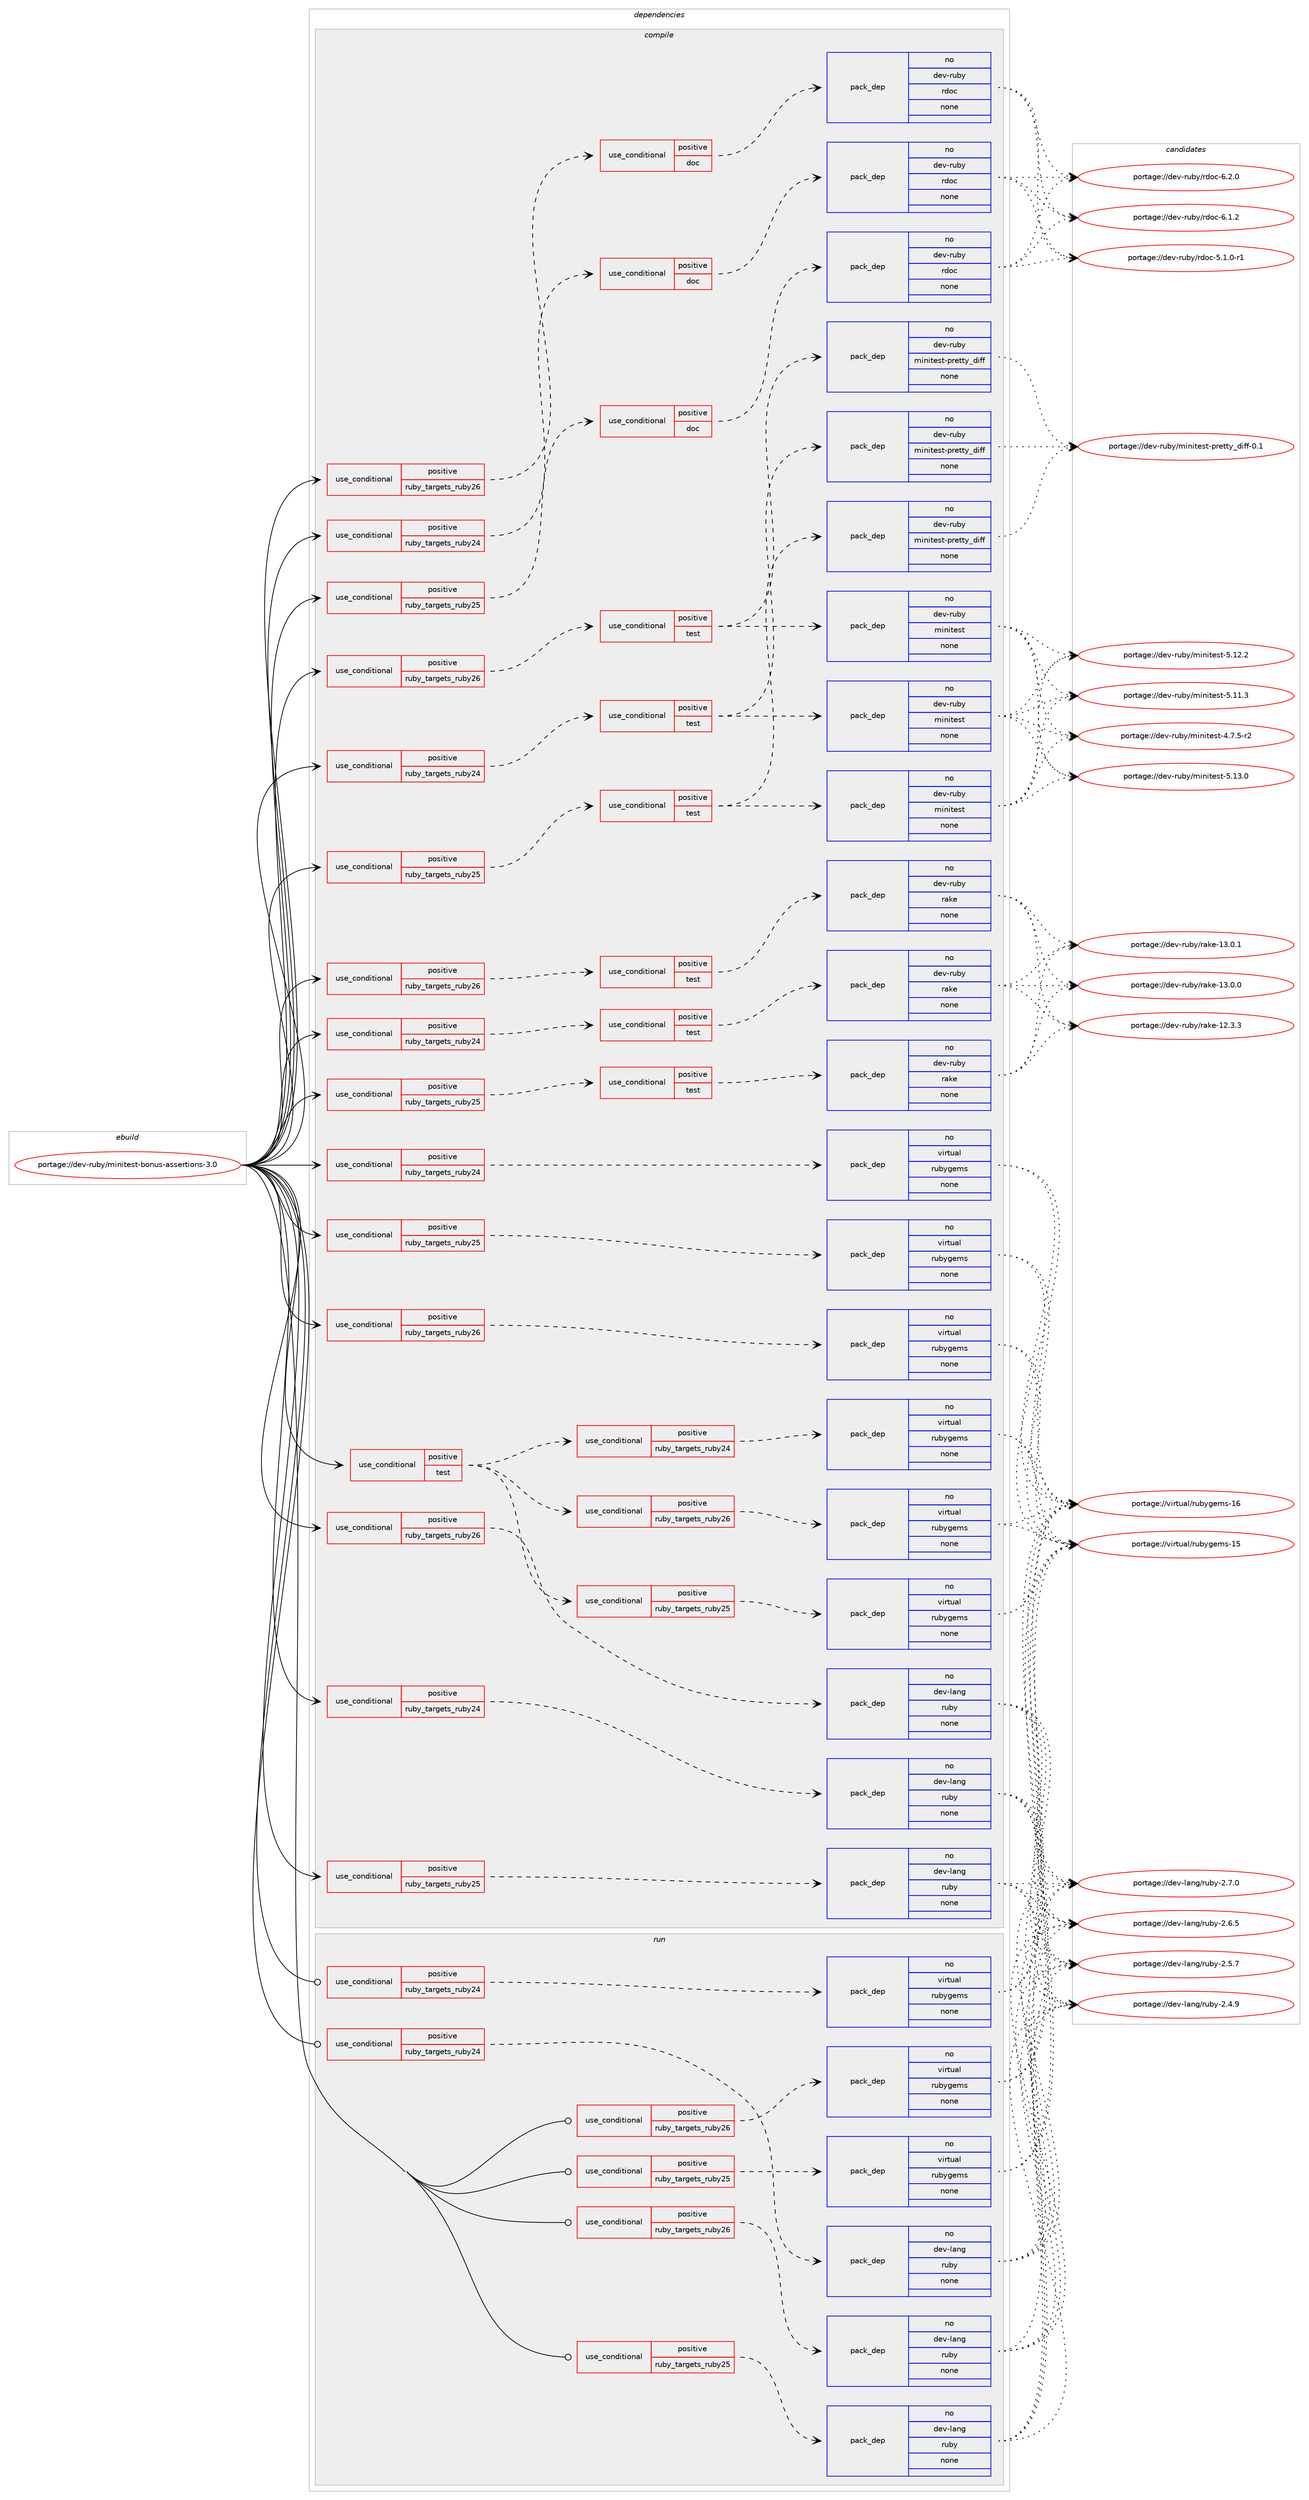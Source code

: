 digraph prolog {

# *************
# Graph options
# *************

newrank=true;
concentrate=true;
compound=true;
graph [rankdir=LR,fontname=Helvetica,fontsize=10,ranksep=1.5];#, ranksep=2.5, nodesep=0.2];
edge  [arrowhead=vee];
node  [fontname=Helvetica,fontsize=10];

# **********
# The ebuild
# **********

subgraph cluster_leftcol {
color=gray;
rank=same;
label=<<i>ebuild</i>>;
id [label="portage://dev-ruby/minitest-bonus-assertions-3.0", color=red, width=4, href="../dev-ruby/minitest-bonus-assertions-3.0.svg"];
}

# ****************
# The dependencies
# ****************

subgraph cluster_midcol {
color=gray;
label=<<i>dependencies</i>>;
subgraph cluster_compile {
fillcolor="#eeeeee";
style=filled;
label=<<i>compile</i>>;
subgraph cond81882 {
dependency345561 [label=<<TABLE BORDER="0" CELLBORDER="1" CELLSPACING="0" CELLPADDING="4"><TR><TD ROWSPAN="3" CELLPADDING="10">use_conditional</TD></TR><TR><TD>positive</TD></TR><TR><TD>ruby_targets_ruby24</TD></TR></TABLE>>, shape=none, color=red];
subgraph cond81883 {
dependency345562 [label=<<TABLE BORDER="0" CELLBORDER="1" CELLSPACING="0" CELLPADDING="4"><TR><TD ROWSPAN="3" CELLPADDING="10">use_conditional</TD></TR><TR><TD>positive</TD></TR><TR><TD>doc</TD></TR></TABLE>>, shape=none, color=red];
subgraph pack258884 {
dependency345563 [label=<<TABLE BORDER="0" CELLBORDER="1" CELLSPACING="0" CELLPADDING="4" WIDTH="220"><TR><TD ROWSPAN="6" CELLPADDING="30">pack_dep</TD></TR><TR><TD WIDTH="110">no</TD></TR><TR><TD>dev-ruby</TD></TR><TR><TD>rdoc</TD></TR><TR><TD>none</TD></TR><TR><TD></TD></TR></TABLE>>, shape=none, color=blue];
}
dependency345562:e -> dependency345563:w [weight=20,style="dashed",arrowhead="vee"];
}
dependency345561:e -> dependency345562:w [weight=20,style="dashed",arrowhead="vee"];
}
id:e -> dependency345561:w [weight=20,style="solid",arrowhead="vee"];
subgraph cond81884 {
dependency345564 [label=<<TABLE BORDER="0" CELLBORDER="1" CELLSPACING="0" CELLPADDING="4"><TR><TD ROWSPAN="3" CELLPADDING="10">use_conditional</TD></TR><TR><TD>positive</TD></TR><TR><TD>ruby_targets_ruby24</TD></TR></TABLE>>, shape=none, color=red];
subgraph cond81885 {
dependency345565 [label=<<TABLE BORDER="0" CELLBORDER="1" CELLSPACING="0" CELLPADDING="4"><TR><TD ROWSPAN="3" CELLPADDING="10">use_conditional</TD></TR><TR><TD>positive</TD></TR><TR><TD>test</TD></TR></TABLE>>, shape=none, color=red];
subgraph pack258885 {
dependency345566 [label=<<TABLE BORDER="0" CELLBORDER="1" CELLSPACING="0" CELLPADDING="4" WIDTH="220"><TR><TD ROWSPAN="6" CELLPADDING="30">pack_dep</TD></TR><TR><TD WIDTH="110">no</TD></TR><TR><TD>dev-ruby</TD></TR><TR><TD>minitest</TD></TR><TR><TD>none</TD></TR><TR><TD></TD></TR></TABLE>>, shape=none, color=blue];
}
dependency345565:e -> dependency345566:w [weight=20,style="dashed",arrowhead="vee"];
subgraph pack258886 {
dependency345567 [label=<<TABLE BORDER="0" CELLBORDER="1" CELLSPACING="0" CELLPADDING="4" WIDTH="220"><TR><TD ROWSPAN="6" CELLPADDING="30">pack_dep</TD></TR><TR><TD WIDTH="110">no</TD></TR><TR><TD>dev-ruby</TD></TR><TR><TD>minitest-pretty_diff</TD></TR><TR><TD>none</TD></TR><TR><TD></TD></TR></TABLE>>, shape=none, color=blue];
}
dependency345565:e -> dependency345567:w [weight=20,style="dashed",arrowhead="vee"];
}
dependency345564:e -> dependency345565:w [weight=20,style="dashed",arrowhead="vee"];
}
id:e -> dependency345564:w [weight=20,style="solid",arrowhead="vee"];
subgraph cond81886 {
dependency345568 [label=<<TABLE BORDER="0" CELLBORDER="1" CELLSPACING="0" CELLPADDING="4"><TR><TD ROWSPAN="3" CELLPADDING="10">use_conditional</TD></TR><TR><TD>positive</TD></TR><TR><TD>ruby_targets_ruby24</TD></TR></TABLE>>, shape=none, color=red];
subgraph cond81887 {
dependency345569 [label=<<TABLE BORDER="0" CELLBORDER="1" CELLSPACING="0" CELLPADDING="4"><TR><TD ROWSPAN="3" CELLPADDING="10">use_conditional</TD></TR><TR><TD>positive</TD></TR><TR><TD>test</TD></TR></TABLE>>, shape=none, color=red];
subgraph pack258887 {
dependency345570 [label=<<TABLE BORDER="0" CELLBORDER="1" CELLSPACING="0" CELLPADDING="4" WIDTH="220"><TR><TD ROWSPAN="6" CELLPADDING="30">pack_dep</TD></TR><TR><TD WIDTH="110">no</TD></TR><TR><TD>dev-ruby</TD></TR><TR><TD>rake</TD></TR><TR><TD>none</TD></TR><TR><TD></TD></TR></TABLE>>, shape=none, color=blue];
}
dependency345569:e -> dependency345570:w [weight=20,style="dashed",arrowhead="vee"];
}
dependency345568:e -> dependency345569:w [weight=20,style="dashed",arrowhead="vee"];
}
id:e -> dependency345568:w [weight=20,style="solid",arrowhead="vee"];
subgraph cond81888 {
dependency345571 [label=<<TABLE BORDER="0" CELLBORDER="1" CELLSPACING="0" CELLPADDING="4"><TR><TD ROWSPAN="3" CELLPADDING="10">use_conditional</TD></TR><TR><TD>positive</TD></TR><TR><TD>ruby_targets_ruby24</TD></TR></TABLE>>, shape=none, color=red];
subgraph pack258888 {
dependency345572 [label=<<TABLE BORDER="0" CELLBORDER="1" CELLSPACING="0" CELLPADDING="4" WIDTH="220"><TR><TD ROWSPAN="6" CELLPADDING="30">pack_dep</TD></TR><TR><TD WIDTH="110">no</TD></TR><TR><TD>dev-lang</TD></TR><TR><TD>ruby</TD></TR><TR><TD>none</TD></TR><TR><TD></TD></TR></TABLE>>, shape=none, color=blue];
}
dependency345571:e -> dependency345572:w [weight=20,style="dashed",arrowhead="vee"];
}
id:e -> dependency345571:w [weight=20,style="solid",arrowhead="vee"];
subgraph cond81889 {
dependency345573 [label=<<TABLE BORDER="0" CELLBORDER="1" CELLSPACING="0" CELLPADDING="4"><TR><TD ROWSPAN="3" CELLPADDING="10">use_conditional</TD></TR><TR><TD>positive</TD></TR><TR><TD>ruby_targets_ruby24</TD></TR></TABLE>>, shape=none, color=red];
subgraph pack258889 {
dependency345574 [label=<<TABLE BORDER="0" CELLBORDER="1" CELLSPACING="0" CELLPADDING="4" WIDTH="220"><TR><TD ROWSPAN="6" CELLPADDING="30">pack_dep</TD></TR><TR><TD WIDTH="110">no</TD></TR><TR><TD>virtual</TD></TR><TR><TD>rubygems</TD></TR><TR><TD>none</TD></TR><TR><TD></TD></TR></TABLE>>, shape=none, color=blue];
}
dependency345573:e -> dependency345574:w [weight=20,style="dashed",arrowhead="vee"];
}
id:e -> dependency345573:w [weight=20,style="solid",arrowhead="vee"];
subgraph cond81890 {
dependency345575 [label=<<TABLE BORDER="0" CELLBORDER="1" CELLSPACING="0" CELLPADDING="4"><TR><TD ROWSPAN="3" CELLPADDING="10">use_conditional</TD></TR><TR><TD>positive</TD></TR><TR><TD>ruby_targets_ruby25</TD></TR></TABLE>>, shape=none, color=red];
subgraph cond81891 {
dependency345576 [label=<<TABLE BORDER="0" CELLBORDER="1" CELLSPACING="0" CELLPADDING="4"><TR><TD ROWSPAN="3" CELLPADDING="10">use_conditional</TD></TR><TR><TD>positive</TD></TR><TR><TD>doc</TD></TR></TABLE>>, shape=none, color=red];
subgraph pack258890 {
dependency345577 [label=<<TABLE BORDER="0" CELLBORDER="1" CELLSPACING="0" CELLPADDING="4" WIDTH="220"><TR><TD ROWSPAN="6" CELLPADDING="30">pack_dep</TD></TR><TR><TD WIDTH="110">no</TD></TR><TR><TD>dev-ruby</TD></TR><TR><TD>rdoc</TD></TR><TR><TD>none</TD></TR><TR><TD></TD></TR></TABLE>>, shape=none, color=blue];
}
dependency345576:e -> dependency345577:w [weight=20,style="dashed",arrowhead="vee"];
}
dependency345575:e -> dependency345576:w [weight=20,style="dashed",arrowhead="vee"];
}
id:e -> dependency345575:w [weight=20,style="solid",arrowhead="vee"];
subgraph cond81892 {
dependency345578 [label=<<TABLE BORDER="0" CELLBORDER="1" CELLSPACING="0" CELLPADDING="4"><TR><TD ROWSPAN="3" CELLPADDING="10">use_conditional</TD></TR><TR><TD>positive</TD></TR><TR><TD>ruby_targets_ruby25</TD></TR></TABLE>>, shape=none, color=red];
subgraph cond81893 {
dependency345579 [label=<<TABLE BORDER="0" CELLBORDER="1" CELLSPACING="0" CELLPADDING="4"><TR><TD ROWSPAN="3" CELLPADDING="10">use_conditional</TD></TR><TR><TD>positive</TD></TR><TR><TD>test</TD></TR></TABLE>>, shape=none, color=red];
subgraph pack258891 {
dependency345580 [label=<<TABLE BORDER="0" CELLBORDER="1" CELLSPACING="0" CELLPADDING="4" WIDTH="220"><TR><TD ROWSPAN="6" CELLPADDING="30">pack_dep</TD></TR><TR><TD WIDTH="110">no</TD></TR><TR><TD>dev-ruby</TD></TR><TR><TD>minitest</TD></TR><TR><TD>none</TD></TR><TR><TD></TD></TR></TABLE>>, shape=none, color=blue];
}
dependency345579:e -> dependency345580:w [weight=20,style="dashed",arrowhead="vee"];
subgraph pack258892 {
dependency345581 [label=<<TABLE BORDER="0" CELLBORDER="1" CELLSPACING="0" CELLPADDING="4" WIDTH="220"><TR><TD ROWSPAN="6" CELLPADDING="30">pack_dep</TD></TR><TR><TD WIDTH="110">no</TD></TR><TR><TD>dev-ruby</TD></TR><TR><TD>minitest-pretty_diff</TD></TR><TR><TD>none</TD></TR><TR><TD></TD></TR></TABLE>>, shape=none, color=blue];
}
dependency345579:e -> dependency345581:w [weight=20,style="dashed",arrowhead="vee"];
}
dependency345578:e -> dependency345579:w [weight=20,style="dashed",arrowhead="vee"];
}
id:e -> dependency345578:w [weight=20,style="solid",arrowhead="vee"];
subgraph cond81894 {
dependency345582 [label=<<TABLE BORDER="0" CELLBORDER="1" CELLSPACING="0" CELLPADDING="4"><TR><TD ROWSPAN="3" CELLPADDING="10">use_conditional</TD></TR><TR><TD>positive</TD></TR><TR><TD>ruby_targets_ruby25</TD></TR></TABLE>>, shape=none, color=red];
subgraph cond81895 {
dependency345583 [label=<<TABLE BORDER="0" CELLBORDER="1" CELLSPACING="0" CELLPADDING="4"><TR><TD ROWSPAN="3" CELLPADDING="10">use_conditional</TD></TR><TR><TD>positive</TD></TR><TR><TD>test</TD></TR></TABLE>>, shape=none, color=red];
subgraph pack258893 {
dependency345584 [label=<<TABLE BORDER="0" CELLBORDER="1" CELLSPACING="0" CELLPADDING="4" WIDTH="220"><TR><TD ROWSPAN="6" CELLPADDING="30">pack_dep</TD></TR><TR><TD WIDTH="110">no</TD></TR><TR><TD>dev-ruby</TD></TR><TR><TD>rake</TD></TR><TR><TD>none</TD></TR><TR><TD></TD></TR></TABLE>>, shape=none, color=blue];
}
dependency345583:e -> dependency345584:w [weight=20,style="dashed",arrowhead="vee"];
}
dependency345582:e -> dependency345583:w [weight=20,style="dashed",arrowhead="vee"];
}
id:e -> dependency345582:w [weight=20,style="solid",arrowhead="vee"];
subgraph cond81896 {
dependency345585 [label=<<TABLE BORDER="0" CELLBORDER="1" CELLSPACING="0" CELLPADDING="4"><TR><TD ROWSPAN="3" CELLPADDING="10">use_conditional</TD></TR><TR><TD>positive</TD></TR><TR><TD>ruby_targets_ruby25</TD></TR></TABLE>>, shape=none, color=red];
subgraph pack258894 {
dependency345586 [label=<<TABLE BORDER="0" CELLBORDER="1" CELLSPACING="0" CELLPADDING="4" WIDTH="220"><TR><TD ROWSPAN="6" CELLPADDING="30">pack_dep</TD></TR><TR><TD WIDTH="110">no</TD></TR><TR><TD>dev-lang</TD></TR><TR><TD>ruby</TD></TR><TR><TD>none</TD></TR><TR><TD></TD></TR></TABLE>>, shape=none, color=blue];
}
dependency345585:e -> dependency345586:w [weight=20,style="dashed",arrowhead="vee"];
}
id:e -> dependency345585:w [weight=20,style="solid",arrowhead="vee"];
subgraph cond81897 {
dependency345587 [label=<<TABLE BORDER="0" CELLBORDER="1" CELLSPACING="0" CELLPADDING="4"><TR><TD ROWSPAN="3" CELLPADDING="10">use_conditional</TD></TR><TR><TD>positive</TD></TR><TR><TD>ruby_targets_ruby25</TD></TR></TABLE>>, shape=none, color=red];
subgraph pack258895 {
dependency345588 [label=<<TABLE BORDER="0" CELLBORDER="1" CELLSPACING="0" CELLPADDING="4" WIDTH="220"><TR><TD ROWSPAN="6" CELLPADDING="30">pack_dep</TD></TR><TR><TD WIDTH="110">no</TD></TR><TR><TD>virtual</TD></TR><TR><TD>rubygems</TD></TR><TR><TD>none</TD></TR><TR><TD></TD></TR></TABLE>>, shape=none, color=blue];
}
dependency345587:e -> dependency345588:w [weight=20,style="dashed",arrowhead="vee"];
}
id:e -> dependency345587:w [weight=20,style="solid",arrowhead="vee"];
subgraph cond81898 {
dependency345589 [label=<<TABLE BORDER="0" CELLBORDER="1" CELLSPACING="0" CELLPADDING="4"><TR><TD ROWSPAN="3" CELLPADDING="10">use_conditional</TD></TR><TR><TD>positive</TD></TR><TR><TD>ruby_targets_ruby26</TD></TR></TABLE>>, shape=none, color=red];
subgraph cond81899 {
dependency345590 [label=<<TABLE BORDER="0" CELLBORDER="1" CELLSPACING="0" CELLPADDING="4"><TR><TD ROWSPAN="3" CELLPADDING="10">use_conditional</TD></TR><TR><TD>positive</TD></TR><TR><TD>doc</TD></TR></TABLE>>, shape=none, color=red];
subgraph pack258896 {
dependency345591 [label=<<TABLE BORDER="0" CELLBORDER="1" CELLSPACING="0" CELLPADDING="4" WIDTH="220"><TR><TD ROWSPAN="6" CELLPADDING="30">pack_dep</TD></TR><TR><TD WIDTH="110">no</TD></TR><TR><TD>dev-ruby</TD></TR><TR><TD>rdoc</TD></TR><TR><TD>none</TD></TR><TR><TD></TD></TR></TABLE>>, shape=none, color=blue];
}
dependency345590:e -> dependency345591:w [weight=20,style="dashed",arrowhead="vee"];
}
dependency345589:e -> dependency345590:w [weight=20,style="dashed",arrowhead="vee"];
}
id:e -> dependency345589:w [weight=20,style="solid",arrowhead="vee"];
subgraph cond81900 {
dependency345592 [label=<<TABLE BORDER="0" CELLBORDER="1" CELLSPACING="0" CELLPADDING="4"><TR><TD ROWSPAN="3" CELLPADDING="10">use_conditional</TD></TR><TR><TD>positive</TD></TR><TR><TD>ruby_targets_ruby26</TD></TR></TABLE>>, shape=none, color=red];
subgraph cond81901 {
dependency345593 [label=<<TABLE BORDER="0" CELLBORDER="1" CELLSPACING="0" CELLPADDING="4"><TR><TD ROWSPAN="3" CELLPADDING="10">use_conditional</TD></TR><TR><TD>positive</TD></TR><TR><TD>test</TD></TR></TABLE>>, shape=none, color=red];
subgraph pack258897 {
dependency345594 [label=<<TABLE BORDER="0" CELLBORDER="1" CELLSPACING="0" CELLPADDING="4" WIDTH="220"><TR><TD ROWSPAN="6" CELLPADDING="30">pack_dep</TD></TR><TR><TD WIDTH="110">no</TD></TR><TR><TD>dev-ruby</TD></TR><TR><TD>minitest</TD></TR><TR><TD>none</TD></TR><TR><TD></TD></TR></TABLE>>, shape=none, color=blue];
}
dependency345593:e -> dependency345594:w [weight=20,style="dashed",arrowhead="vee"];
subgraph pack258898 {
dependency345595 [label=<<TABLE BORDER="0" CELLBORDER="1" CELLSPACING="0" CELLPADDING="4" WIDTH="220"><TR><TD ROWSPAN="6" CELLPADDING="30">pack_dep</TD></TR><TR><TD WIDTH="110">no</TD></TR><TR><TD>dev-ruby</TD></TR><TR><TD>minitest-pretty_diff</TD></TR><TR><TD>none</TD></TR><TR><TD></TD></TR></TABLE>>, shape=none, color=blue];
}
dependency345593:e -> dependency345595:w [weight=20,style="dashed",arrowhead="vee"];
}
dependency345592:e -> dependency345593:w [weight=20,style="dashed",arrowhead="vee"];
}
id:e -> dependency345592:w [weight=20,style="solid",arrowhead="vee"];
subgraph cond81902 {
dependency345596 [label=<<TABLE BORDER="0" CELLBORDER="1" CELLSPACING="0" CELLPADDING="4"><TR><TD ROWSPAN="3" CELLPADDING="10">use_conditional</TD></TR><TR><TD>positive</TD></TR><TR><TD>ruby_targets_ruby26</TD></TR></TABLE>>, shape=none, color=red];
subgraph cond81903 {
dependency345597 [label=<<TABLE BORDER="0" CELLBORDER="1" CELLSPACING="0" CELLPADDING="4"><TR><TD ROWSPAN="3" CELLPADDING="10">use_conditional</TD></TR><TR><TD>positive</TD></TR><TR><TD>test</TD></TR></TABLE>>, shape=none, color=red];
subgraph pack258899 {
dependency345598 [label=<<TABLE BORDER="0" CELLBORDER="1" CELLSPACING="0" CELLPADDING="4" WIDTH="220"><TR><TD ROWSPAN="6" CELLPADDING="30">pack_dep</TD></TR><TR><TD WIDTH="110">no</TD></TR><TR><TD>dev-ruby</TD></TR><TR><TD>rake</TD></TR><TR><TD>none</TD></TR><TR><TD></TD></TR></TABLE>>, shape=none, color=blue];
}
dependency345597:e -> dependency345598:w [weight=20,style="dashed",arrowhead="vee"];
}
dependency345596:e -> dependency345597:w [weight=20,style="dashed",arrowhead="vee"];
}
id:e -> dependency345596:w [weight=20,style="solid",arrowhead="vee"];
subgraph cond81904 {
dependency345599 [label=<<TABLE BORDER="0" CELLBORDER="1" CELLSPACING="0" CELLPADDING="4"><TR><TD ROWSPAN="3" CELLPADDING="10">use_conditional</TD></TR><TR><TD>positive</TD></TR><TR><TD>ruby_targets_ruby26</TD></TR></TABLE>>, shape=none, color=red];
subgraph pack258900 {
dependency345600 [label=<<TABLE BORDER="0" CELLBORDER="1" CELLSPACING="0" CELLPADDING="4" WIDTH="220"><TR><TD ROWSPAN="6" CELLPADDING="30">pack_dep</TD></TR><TR><TD WIDTH="110">no</TD></TR><TR><TD>dev-lang</TD></TR><TR><TD>ruby</TD></TR><TR><TD>none</TD></TR><TR><TD></TD></TR></TABLE>>, shape=none, color=blue];
}
dependency345599:e -> dependency345600:w [weight=20,style="dashed",arrowhead="vee"];
}
id:e -> dependency345599:w [weight=20,style="solid",arrowhead="vee"];
subgraph cond81905 {
dependency345601 [label=<<TABLE BORDER="0" CELLBORDER="1" CELLSPACING="0" CELLPADDING="4"><TR><TD ROWSPAN="3" CELLPADDING="10">use_conditional</TD></TR><TR><TD>positive</TD></TR><TR><TD>ruby_targets_ruby26</TD></TR></TABLE>>, shape=none, color=red];
subgraph pack258901 {
dependency345602 [label=<<TABLE BORDER="0" CELLBORDER="1" CELLSPACING="0" CELLPADDING="4" WIDTH="220"><TR><TD ROWSPAN="6" CELLPADDING="30">pack_dep</TD></TR><TR><TD WIDTH="110">no</TD></TR><TR><TD>virtual</TD></TR><TR><TD>rubygems</TD></TR><TR><TD>none</TD></TR><TR><TD></TD></TR></TABLE>>, shape=none, color=blue];
}
dependency345601:e -> dependency345602:w [weight=20,style="dashed",arrowhead="vee"];
}
id:e -> dependency345601:w [weight=20,style="solid",arrowhead="vee"];
subgraph cond81906 {
dependency345603 [label=<<TABLE BORDER="0" CELLBORDER="1" CELLSPACING="0" CELLPADDING="4"><TR><TD ROWSPAN="3" CELLPADDING="10">use_conditional</TD></TR><TR><TD>positive</TD></TR><TR><TD>test</TD></TR></TABLE>>, shape=none, color=red];
subgraph cond81907 {
dependency345604 [label=<<TABLE BORDER="0" CELLBORDER="1" CELLSPACING="0" CELLPADDING="4"><TR><TD ROWSPAN="3" CELLPADDING="10">use_conditional</TD></TR><TR><TD>positive</TD></TR><TR><TD>ruby_targets_ruby24</TD></TR></TABLE>>, shape=none, color=red];
subgraph pack258902 {
dependency345605 [label=<<TABLE BORDER="0" CELLBORDER="1" CELLSPACING="0" CELLPADDING="4" WIDTH="220"><TR><TD ROWSPAN="6" CELLPADDING="30">pack_dep</TD></TR><TR><TD WIDTH="110">no</TD></TR><TR><TD>virtual</TD></TR><TR><TD>rubygems</TD></TR><TR><TD>none</TD></TR><TR><TD></TD></TR></TABLE>>, shape=none, color=blue];
}
dependency345604:e -> dependency345605:w [weight=20,style="dashed",arrowhead="vee"];
}
dependency345603:e -> dependency345604:w [weight=20,style="dashed",arrowhead="vee"];
subgraph cond81908 {
dependency345606 [label=<<TABLE BORDER="0" CELLBORDER="1" CELLSPACING="0" CELLPADDING="4"><TR><TD ROWSPAN="3" CELLPADDING="10">use_conditional</TD></TR><TR><TD>positive</TD></TR><TR><TD>ruby_targets_ruby25</TD></TR></TABLE>>, shape=none, color=red];
subgraph pack258903 {
dependency345607 [label=<<TABLE BORDER="0" CELLBORDER="1" CELLSPACING="0" CELLPADDING="4" WIDTH="220"><TR><TD ROWSPAN="6" CELLPADDING="30">pack_dep</TD></TR><TR><TD WIDTH="110">no</TD></TR><TR><TD>virtual</TD></TR><TR><TD>rubygems</TD></TR><TR><TD>none</TD></TR><TR><TD></TD></TR></TABLE>>, shape=none, color=blue];
}
dependency345606:e -> dependency345607:w [weight=20,style="dashed",arrowhead="vee"];
}
dependency345603:e -> dependency345606:w [weight=20,style="dashed",arrowhead="vee"];
subgraph cond81909 {
dependency345608 [label=<<TABLE BORDER="0" CELLBORDER="1" CELLSPACING="0" CELLPADDING="4"><TR><TD ROWSPAN="3" CELLPADDING="10">use_conditional</TD></TR><TR><TD>positive</TD></TR><TR><TD>ruby_targets_ruby26</TD></TR></TABLE>>, shape=none, color=red];
subgraph pack258904 {
dependency345609 [label=<<TABLE BORDER="0" CELLBORDER="1" CELLSPACING="0" CELLPADDING="4" WIDTH="220"><TR><TD ROWSPAN="6" CELLPADDING="30">pack_dep</TD></TR><TR><TD WIDTH="110">no</TD></TR><TR><TD>virtual</TD></TR><TR><TD>rubygems</TD></TR><TR><TD>none</TD></TR><TR><TD></TD></TR></TABLE>>, shape=none, color=blue];
}
dependency345608:e -> dependency345609:w [weight=20,style="dashed",arrowhead="vee"];
}
dependency345603:e -> dependency345608:w [weight=20,style="dashed",arrowhead="vee"];
}
id:e -> dependency345603:w [weight=20,style="solid",arrowhead="vee"];
}
subgraph cluster_compileandrun {
fillcolor="#eeeeee";
style=filled;
label=<<i>compile and run</i>>;
}
subgraph cluster_run {
fillcolor="#eeeeee";
style=filled;
label=<<i>run</i>>;
subgraph cond81910 {
dependency345610 [label=<<TABLE BORDER="0" CELLBORDER="1" CELLSPACING="0" CELLPADDING="4"><TR><TD ROWSPAN="3" CELLPADDING="10">use_conditional</TD></TR><TR><TD>positive</TD></TR><TR><TD>ruby_targets_ruby24</TD></TR></TABLE>>, shape=none, color=red];
subgraph pack258905 {
dependency345611 [label=<<TABLE BORDER="0" CELLBORDER="1" CELLSPACING="0" CELLPADDING="4" WIDTH="220"><TR><TD ROWSPAN="6" CELLPADDING="30">pack_dep</TD></TR><TR><TD WIDTH="110">no</TD></TR><TR><TD>dev-lang</TD></TR><TR><TD>ruby</TD></TR><TR><TD>none</TD></TR><TR><TD></TD></TR></TABLE>>, shape=none, color=blue];
}
dependency345610:e -> dependency345611:w [weight=20,style="dashed",arrowhead="vee"];
}
id:e -> dependency345610:w [weight=20,style="solid",arrowhead="odot"];
subgraph cond81911 {
dependency345612 [label=<<TABLE BORDER="0" CELLBORDER="1" CELLSPACING="0" CELLPADDING="4"><TR><TD ROWSPAN="3" CELLPADDING="10">use_conditional</TD></TR><TR><TD>positive</TD></TR><TR><TD>ruby_targets_ruby24</TD></TR></TABLE>>, shape=none, color=red];
subgraph pack258906 {
dependency345613 [label=<<TABLE BORDER="0" CELLBORDER="1" CELLSPACING="0" CELLPADDING="4" WIDTH="220"><TR><TD ROWSPAN="6" CELLPADDING="30">pack_dep</TD></TR><TR><TD WIDTH="110">no</TD></TR><TR><TD>virtual</TD></TR><TR><TD>rubygems</TD></TR><TR><TD>none</TD></TR><TR><TD></TD></TR></TABLE>>, shape=none, color=blue];
}
dependency345612:e -> dependency345613:w [weight=20,style="dashed",arrowhead="vee"];
}
id:e -> dependency345612:w [weight=20,style="solid",arrowhead="odot"];
subgraph cond81912 {
dependency345614 [label=<<TABLE BORDER="0" CELLBORDER="1" CELLSPACING="0" CELLPADDING="4"><TR><TD ROWSPAN="3" CELLPADDING="10">use_conditional</TD></TR><TR><TD>positive</TD></TR><TR><TD>ruby_targets_ruby25</TD></TR></TABLE>>, shape=none, color=red];
subgraph pack258907 {
dependency345615 [label=<<TABLE BORDER="0" CELLBORDER="1" CELLSPACING="0" CELLPADDING="4" WIDTH="220"><TR><TD ROWSPAN="6" CELLPADDING="30">pack_dep</TD></TR><TR><TD WIDTH="110">no</TD></TR><TR><TD>dev-lang</TD></TR><TR><TD>ruby</TD></TR><TR><TD>none</TD></TR><TR><TD></TD></TR></TABLE>>, shape=none, color=blue];
}
dependency345614:e -> dependency345615:w [weight=20,style="dashed",arrowhead="vee"];
}
id:e -> dependency345614:w [weight=20,style="solid",arrowhead="odot"];
subgraph cond81913 {
dependency345616 [label=<<TABLE BORDER="0" CELLBORDER="1" CELLSPACING="0" CELLPADDING="4"><TR><TD ROWSPAN="3" CELLPADDING="10">use_conditional</TD></TR><TR><TD>positive</TD></TR><TR><TD>ruby_targets_ruby25</TD></TR></TABLE>>, shape=none, color=red];
subgraph pack258908 {
dependency345617 [label=<<TABLE BORDER="0" CELLBORDER="1" CELLSPACING="0" CELLPADDING="4" WIDTH="220"><TR><TD ROWSPAN="6" CELLPADDING="30">pack_dep</TD></TR><TR><TD WIDTH="110">no</TD></TR><TR><TD>virtual</TD></TR><TR><TD>rubygems</TD></TR><TR><TD>none</TD></TR><TR><TD></TD></TR></TABLE>>, shape=none, color=blue];
}
dependency345616:e -> dependency345617:w [weight=20,style="dashed",arrowhead="vee"];
}
id:e -> dependency345616:w [weight=20,style="solid",arrowhead="odot"];
subgraph cond81914 {
dependency345618 [label=<<TABLE BORDER="0" CELLBORDER="1" CELLSPACING="0" CELLPADDING="4"><TR><TD ROWSPAN="3" CELLPADDING="10">use_conditional</TD></TR><TR><TD>positive</TD></TR><TR><TD>ruby_targets_ruby26</TD></TR></TABLE>>, shape=none, color=red];
subgraph pack258909 {
dependency345619 [label=<<TABLE BORDER="0" CELLBORDER="1" CELLSPACING="0" CELLPADDING="4" WIDTH="220"><TR><TD ROWSPAN="6" CELLPADDING="30">pack_dep</TD></TR><TR><TD WIDTH="110">no</TD></TR><TR><TD>dev-lang</TD></TR><TR><TD>ruby</TD></TR><TR><TD>none</TD></TR><TR><TD></TD></TR></TABLE>>, shape=none, color=blue];
}
dependency345618:e -> dependency345619:w [weight=20,style="dashed",arrowhead="vee"];
}
id:e -> dependency345618:w [weight=20,style="solid",arrowhead="odot"];
subgraph cond81915 {
dependency345620 [label=<<TABLE BORDER="0" CELLBORDER="1" CELLSPACING="0" CELLPADDING="4"><TR><TD ROWSPAN="3" CELLPADDING="10">use_conditional</TD></TR><TR><TD>positive</TD></TR><TR><TD>ruby_targets_ruby26</TD></TR></TABLE>>, shape=none, color=red];
subgraph pack258910 {
dependency345621 [label=<<TABLE BORDER="0" CELLBORDER="1" CELLSPACING="0" CELLPADDING="4" WIDTH="220"><TR><TD ROWSPAN="6" CELLPADDING="30">pack_dep</TD></TR><TR><TD WIDTH="110">no</TD></TR><TR><TD>virtual</TD></TR><TR><TD>rubygems</TD></TR><TR><TD>none</TD></TR><TR><TD></TD></TR></TABLE>>, shape=none, color=blue];
}
dependency345620:e -> dependency345621:w [weight=20,style="dashed",arrowhead="vee"];
}
id:e -> dependency345620:w [weight=20,style="solid",arrowhead="odot"];
}
}

# **************
# The candidates
# **************

subgraph cluster_choices {
rank=same;
color=gray;
label=<<i>candidates</i>>;

subgraph choice258884 {
color=black;
nodesep=1;
choice10010111845114117981214711410011199455446504648 [label="portage://dev-ruby/rdoc-6.2.0", color=red, width=4,href="../dev-ruby/rdoc-6.2.0.svg"];
choice10010111845114117981214711410011199455446494650 [label="portage://dev-ruby/rdoc-6.1.2", color=red, width=4,href="../dev-ruby/rdoc-6.1.2.svg"];
choice100101118451141179812147114100111994553464946484511449 [label="portage://dev-ruby/rdoc-5.1.0-r1", color=red, width=4,href="../dev-ruby/rdoc-5.1.0-r1.svg"];
dependency345563:e -> choice10010111845114117981214711410011199455446504648:w [style=dotted,weight="100"];
dependency345563:e -> choice10010111845114117981214711410011199455446494650:w [style=dotted,weight="100"];
dependency345563:e -> choice100101118451141179812147114100111994553464946484511449:w [style=dotted,weight="100"];
}
subgraph choice258885 {
color=black;
nodesep=1;
choice10010111845114117981214710910511010511610111511645534649514648 [label="portage://dev-ruby/minitest-5.13.0", color=red, width=4,href="../dev-ruby/minitest-5.13.0.svg"];
choice10010111845114117981214710910511010511610111511645534649504650 [label="portage://dev-ruby/minitest-5.12.2", color=red, width=4,href="../dev-ruby/minitest-5.12.2.svg"];
choice10010111845114117981214710910511010511610111511645534649494651 [label="portage://dev-ruby/minitest-5.11.3", color=red, width=4,href="../dev-ruby/minitest-5.11.3.svg"];
choice1001011184511411798121471091051101051161011151164552465546534511450 [label="portage://dev-ruby/minitest-4.7.5-r2", color=red, width=4,href="../dev-ruby/minitest-4.7.5-r2.svg"];
dependency345566:e -> choice10010111845114117981214710910511010511610111511645534649514648:w [style=dotted,weight="100"];
dependency345566:e -> choice10010111845114117981214710910511010511610111511645534649504650:w [style=dotted,weight="100"];
dependency345566:e -> choice10010111845114117981214710910511010511610111511645534649494651:w [style=dotted,weight="100"];
dependency345566:e -> choice1001011184511411798121471091051101051161011151164552465546534511450:w [style=dotted,weight="100"];
}
subgraph choice258886 {
color=black;
nodesep=1;
choice100101118451141179812147109105110105116101115116451121141011161161219510010510210245484649 [label="portage://dev-ruby/minitest-pretty_diff-0.1", color=red, width=4,href="../dev-ruby/minitest-pretty_diff-0.1.svg"];
dependency345567:e -> choice100101118451141179812147109105110105116101115116451121141011161161219510010510210245484649:w [style=dotted,weight="100"];
}
subgraph choice258887 {
color=black;
nodesep=1;
choice1001011184511411798121471149710710145495146484649 [label="portage://dev-ruby/rake-13.0.1", color=red, width=4,href="../dev-ruby/rake-13.0.1.svg"];
choice1001011184511411798121471149710710145495146484648 [label="portage://dev-ruby/rake-13.0.0", color=red, width=4,href="../dev-ruby/rake-13.0.0.svg"];
choice1001011184511411798121471149710710145495046514651 [label="portage://dev-ruby/rake-12.3.3", color=red, width=4,href="../dev-ruby/rake-12.3.3.svg"];
dependency345570:e -> choice1001011184511411798121471149710710145495146484649:w [style=dotted,weight="100"];
dependency345570:e -> choice1001011184511411798121471149710710145495146484648:w [style=dotted,weight="100"];
dependency345570:e -> choice1001011184511411798121471149710710145495046514651:w [style=dotted,weight="100"];
}
subgraph choice258888 {
color=black;
nodesep=1;
choice10010111845108971101034711411798121455046554648 [label="portage://dev-lang/ruby-2.7.0", color=red, width=4,href="../dev-lang/ruby-2.7.0.svg"];
choice10010111845108971101034711411798121455046544653 [label="portage://dev-lang/ruby-2.6.5", color=red, width=4,href="../dev-lang/ruby-2.6.5.svg"];
choice10010111845108971101034711411798121455046534655 [label="portage://dev-lang/ruby-2.5.7", color=red, width=4,href="../dev-lang/ruby-2.5.7.svg"];
choice10010111845108971101034711411798121455046524657 [label="portage://dev-lang/ruby-2.4.9", color=red, width=4,href="../dev-lang/ruby-2.4.9.svg"];
dependency345572:e -> choice10010111845108971101034711411798121455046554648:w [style=dotted,weight="100"];
dependency345572:e -> choice10010111845108971101034711411798121455046544653:w [style=dotted,weight="100"];
dependency345572:e -> choice10010111845108971101034711411798121455046534655:w [style=dotted,weight="100"];
dependency345572:e -> choice10010111845108971101034711411798121455046524657:w [style=dotted,weight="100"];
}
subgraph choice258889 {
color=black;
nodesep=1;
choice118105114116117971084711411798121103101109115454954 [label="portage://virtual/rubygems-16", color=red, width=4,href="../virtual/rubygems-16.svg"];
choice118105114116117971084711411798121103101109115454953 [label="portage://virtual/rubygems-15", color=red, width=4,href="../virtual/rubygems-15.svg"];
dependency345574:e -> choice118105114116117971084711411798121103101109115454954:w [style=dotted,weight="100"];
dependency345574:e -> choice118105114116117971084711411798121103101109115454953:w [style=dotted,weight="100"];
}
subgraph choice258890 {
color=black;
nodesep=1;
choice10010111845114117981214711410011199455446504648 [label="portage://dev-ruby/rdoc-6.2.0", color=red, width=4,href="../dev-ruby/rdoc-6.2.0.svg"];
choice10010111845114117981214711410011199455446494650 [label="portage://dev-ruby/rdoc-6.1.2", color=red, width=4,href="../dev-ruby/rdoc-6.1.2.svg"];
choice100101118451141179812147114100111994553464946484511449 [label="portage://dev-ruby/rdoc-5.1.0-r1", color=red, width=4,href="../dev-ruby/rdoc-5.1.0-r1.svg"];
dependency345577:e -> choice10010111845114117981214711410011199455446504648:w [style=dotted,weight="100"];
dependency345577:e -> choice10010111845114117981214711410011199455446494650:w [style=dotted,weight="100"];
dependency345577:e -> choice100101118451141179812147114100111994553464946484511449:w [style=dotted,weight="100"];
}
subgraph choice258891 {
color=black;
nodesep=1;
choice10010111845114117981214710910511010511610111511645534649514648 [label="portage://dev-ruby/minitest-5.13.0", color=red, width=4,href="../dev-ruby/minitest-5.13.0.svg"];
choice10010111845114117981214710910511010511610111511645534649504650 [label="portage://dev-ruby/minitest-5.12.2", color=red, width=4,href="../dev-ruby/minitest-5.12.2.svg"];
choice10010111845114117981214710910511010511610111511645534649494651 [label="portage://dev-ruby/minitest-5.11.3", color=red, width=4,href="../dev-ruby/minitest-5.11.3.svg"];
choice1001011184511411798121471091051101051161011151164552465546534511450 [label="portage://dev-ruby/minitest-4.7.5-r2", color=red, width=4,href="../dev-ruby/minitest-4.7.5-r2.svg"];
dependency345580:e -> choice10010111845114117981214710910511010511610111511645534649514648:w [style=dotted,weight="100"];
dependency345580:e -> choice10010111845114117981214710910511010511610111511645534649504650:w [style=dotted,weight="100"];
dependency345580:e -> choice10010111845114117981214710910511010511610111511645534649494651:w [style=dotted,weight="100"];
dependency345580:e -> choice1001011184511411798121471091051101051161011151164552465546534511450:w [style=dotted,weight="100"];
}
subgraph choice258892 {
color=black;
nodesep=1;
choice100101118451141179812147109105110105116101115116451121141011161161219510010510210245484649 [label="portage://dev-ruby/minitest-pretty_diff-0.1", color=red, width=4,href="../dev-ruby/minitest-pretty_diff-0.1.svg"];
dependency345581:e -> choice100101118451141179812147109105110105116101115116451121141011161161219510010510210245484649:w [style=dotted,weight="100"];
}
subgraph choice258893 {
color=black;
nodesep=1;
choice1001011184511411798121471149710710145495146484649 [label="portage://dev-ruby/rake-13.0.1", color=red, width=4,href="../dev-ruby/rake-13.0.1.svg"];
choice1001011184511411798121471149710710145495146484648 [label="portage://dev-ruby/rake-13.0.0", color=red, width=4,href="../dev-ruby/rake-13.0.0.svg"];
choice1001011184511411798121471149710710145495046514651 [label="portage://dev-ruby/rake-12.3.3", color=red, width=4,href="../dev-ruby/rake-12.3.3.svg"];
dependency345584:e -> choice1001011184511411798121471149710710145495146484649:w [style=dotted,weight="100"];
dependency345584:e -> choice1001011184511411798121471149710710145495146484648:w [style=dotted,weight="100"];
dependency345584:e -> choice1001011184511411798121471149710710145495046514651:w [style=dotted,weight="100"];
}
subgraph choice258894 {
color=black;
nodesep=1;
choice10010111845108971101034711411798121455046554648 [label="portage://dev-lang/ruby-2.7.0", color=red, width=4,href="../dev-lang/ruby-2.7.0.svg"];
choice10010111845108971101034711411798121455046544653 [label="portage://dev-lang/ruby-2.6.5", color=red, width=4,href="../dev-lang/ruby-2.6.5.svg"];
choice10010111845108971101034711411798121455046534655 [label="portage://dev-lang/ruby-2.5.7", color=red, width=4,href="../dev-lang/ruby-2.5.7.svg"];
choice10010111845108971101034711411798121455046524657 [label="portage://dev-lang/ruby-2.4.9", color=red, width=4,href="../dev-lang/ruby-2.4.9.svg"];
dependency345586:e -> choice10010111845108971101034711411798121455046554648:w [style=dotted,weight="100"];
dependency345586:e -> choice10010111845108971101034711411798121455046544653:w [style=dotted,weight="100"];
dependency345586:e -> choice10010111845108971101034711411798121455046534655:w [style=dotted,weight="100"];
dependency345586:e -> choice10010111845108971101034711411798121455046524657:w [style=dotted,weight="100"];
}
subgraph choice258895 {
color=black;
nodesep=1;
choice118105114116117971084711411798121103101109115454954 [label="portage://virtual/rubygems-16", color=red, width=4,href="../virtual/rubygems-16.svg"];
choice118105114116117971084711411798121103101109115454953 [label="portage://virtual/rubygems-15", color=red, width=4,href="../virtual/rubygems-15.svg"];
dependency345588:e -> choice118105114116117971084711411798121103101109115454954:w [style=dotted,weight="100"];
dependency345588:e -> choice118105114116117971084711411798121103101109115454953:w [style=dotted,weight="100"];
}
subgraph choice258896 {
color=black;
nodesep=1;
choice10010111845114117981214711410011199455446504648 [label="portage://dev-ruby/rdoc-6.2.0", color=red, width=4,href="../dev-ruby/rdoc-6.2.0.svg"];
choice10010111845114117981214711410011199455446494650 [label="portage://dev-ruby/rdoc-6.1.2", color=red, width=4,href="../dev-ruby/rdoc-6.1.2.svg"];
choice100101118451141179812147114100111994553464946484511449 [label="portage://dev-ruby/rdoc-5.1.0-r1", color=red, width=4,href="../dev-ruby/rdoc-5.1.0-r1.svg"];
dependency345591:e -> choice10010111845114117981214711410011199455446504648:w [style=dotted,weight="100"];
dependency345591:e -> choice10010111845114117981214711410011199455446494650:w [style=dotted,weight="100"];
dependency345591:e -> choice100101118451141179812147114100111994553464946484511449:w [style=dotted,weight="100"];
}
subgraph choice258897 {
color=black;
nodesep=1;
choice10010111845114117981214710910511010511610111511645534649514648 [label="portage://dev-ruby/minitest-5.13.0", color=red, width=4,href="../dev-ruby/minitest-5.13.0.svg"];
choice10010111845114117981214710910511010511610111511645534649504650 [label="portage://dev-ruby/minitest-5.12.2", color=red, width=4,href="../dev-ruby/minitest-5.12.2.svg"];
choice10010111845114117981214710910511010511610111511645534649494651 [label="portage://dev-ruby/minitest-5.11.3", color=red, width=4,href="../dev-ruby/minitest-5.11.3.svg"];
choice1001011184511411798121471091051101051161011151164552465546534511450 [label="portage://dev-ruby/minitest-4.7.5-r2", color=red, width=4,href="../dev-ruby/minitest-4.7.5-r2.svg"];
dependency345594:e -> choice10010111845114117981214710910511010511610111511645534649514648:w [style=dotted,weight="100"];
dependency345594:e -> choice10010111845114117981214710910511010511610111511645534649504650:w [style=dotted,weight="100"];
dependency345594:e -> choice10010111845114117981214710910511010511610111511645534649494651:w [style=dotted,weight="100"];
dependency345594:e -> choice1001011184511411798121471091051101051161011151164552465546534511450:w [style=dotted,weight="100"];
}
subgraph choice258898 {
color=black;
nodesep=1;
choice100101118451141179812147109105110105116101115116451121141011161161219510010510210245484649 [label="portage://dev-ruby/minitest-pretty_diff-0.1", color=red, width=4,href="../dev-ruby/minitest-pretty_diff-0.1.svg"];
dependency345595:e -> choice100101118451141179812147109105110105116101115116451121141011161161219510010510210245484649:w [style=dotted,weight="100"];
}
subgraph choice258899 {
color=black;
nodesep=1;
choice1001011184511411798121471149710710145495146484649 [label="portage://dev-ruby/rake-13.0.1", color=red, width=4,href="../dev-ruby/rake-13.0.1.svg"];
choice1001011184511411798121471149710710145495146484648 [label="portage://dev-ruby/rake-13.0.0", color=red, width=4,href="../dev-ruby/rake-13.0.0.svg"];
choice1001011184511411798121471149710710145495046514651 [label="portage://dev-ruby/rake-12.3.3", color=red, width=4,href="../dev-ruby/rake-12.3.3.svg"];
dependency345598:e -> choice1001011184511411798121471149710710145495146484649:w [style=dotted,weight="100"];
dependency345598:e -> choice1001011184511411798121471149710710145495146484648:w [style=dotted,weight="100"];
dependency345598:e -> choice1001011184511411798121471149710710145495046514651:w [style=dotted,weight="100"];
}
subgraph choice258900 {
color=black;
nodesep=1;
choice10010111845108971101034711411798121455046554648 [label="portage://dev-lang/ruby-2.7.0", color=red, width=4,href="../dev-lang/ruby-2.7.0.svg"];
choice10010111845108971101034711411798121455046544653 [label="portage://dev-lang/ruby-2.6.5", color=red, width=4,href="../dev-lang/ruby-2.6.5.svg"];
choice10010111845108971101034711411798121455046534655 [label="portage://dev-lang/ruby-2.5.7", color=red, width=4,href="../dev-lang/ruby-2.5.7.svg"];
choice10010111845108971101034711411798121455046524657 [label="portage://dev-lang/ruby-2.4.9", color=red, width=4,href="../dev-lang/ruby-2.4.9.svg"];
dependency345600:e -> choice10010111845108971101034711411798121455046554648:w [style=dotted,weight="100"];
dependency345600:e -> choice10010111845108971101034711411798121455046544653:w [style=dotted,weight="100"];
dependency345600:e -> choice10010111845108971101034711411798121455046534655:w [style=dotted,weight="100"];
dependency345600:e -> choice10010111845108971101034711411798121455046524657:w [style=dotted,weight="100"];
}
subgraph choice258901 {
color=black;
nodesep=1;
choice118105114116117971084711411798121103101109115454954 [label="portage://virtual/rubygems-16", color=red, width=4,href="../virtual/rubygems-16.svg"];
choice118105114116117971084711411798121103101109115454953 [label="portage://virtual/rubygems-15", color=red, width=4,href="../virtual/rubygems-15.svg"];
dependency345602:e -> choice118105114116117971084711411798121103101109115454954:w [style=dotted,weight="100"];
dependency345602:e -> choice118105114116117971084711411798121103101109115454953:w [style=dotted,weight="100"];
}
subgraph choice258902 {
color=black;
nodesep=1;
choice118105114116117971084711411798121103101109115454954 [label="portage://virtual/rubygems-16", color=red, width=4,href="../virtual/rubygems-16.svg"];
choice118105114116117971084711411798121103101109115454953 [label="portage://virtual/rubygems-15", color=red, width=4,href="../virtual/rubygems-15.svg"];
dependency345605:e -> choice118105114116117971084711411798121103101109115454954:w [style=dotted,weight="100"];
dependency345605:e -> choice118105114116117971084711411798121103101109115454953:w [style=dotted,weight="100"];
}
subgraph choice258903 {
color=black;
nodesep=1;
choice118105114116117971084711411798121103101109115454954 [label="portage://virtual/rubygems-16", color=red, width=4,href="../virtual/rubygems-16.svg"];
choice118105114116117971084711411798121103101109115454953 [label="portage://virtual/rubygems-15", color=red, width=4,href="../virtual/rubygems-15.svg"];
dependency345607:e -> choice118105114116117971084711411798121103101109115454954:w [style=dotted,weight="100"];
dependency345607:e -> choice118105114116117971084711411798121103101109115454953:w [style=dotted,weight="100"];
}
subgraph choice258904 {
color=black;
nodesep=1;
choice118105114116117971084711411798121103101109115454954 [label="portage://virtual/rubygems-16", color=red, width=4,href="../virtual/rubygems-16.svg"];
choice118105114116117971084711411798121103101109115454953 [label="portage://virtual/rubygems-15", color=red, width=4,href="../virtual/rubygems-15.svg"];
dependency345609:e -> choice118105114116117971084711411798121103101109115454954:w [style=dotted,weight="100"];
dependency345609:e -> choice118105114116117971084711411798121103101109115454953:w [style=dotted,weight="100"];
}
subgraph choice258905 {
color=black;
nodesep=1;
choice10010111845108971101034711411798121455046554648 [label="portage://dev-lang/ruby-2.7.0", color=red, width=4,href="../dev-lang/ruby-2.7.0.svg"];
choice10010111845108971101034711411798121455046544653 [label="portage://dev-lang/ruby-2.6.5", color=red, width=4,href="../dev-lang/ruby-2.6.5.svg"];
choice10010111845108971101034711411798121455046534655 [label="portage://dev-lang/ruby-2.5.7", color=red, width=4,href="../dev-lang/ruby-2.5.7.svg"];
choice10010111845108971101034711411798121455046524657 [label="portage://dev-lang/ruby-2.4.9", color=red, width=4,href="../dev-lang/ruby-2.4.9.svg"];
dependency345611:e -> choice10010111845108971101034711411798121455046554648:w [style=dotted,weight="100"];
dependency345611:e -> choice10010111845108971101034711411798121455046544653:w [style=dotted,weight="100"];
dependency345611:e -> choice10010111845108971101034711411798121455046534655:w [style=dotted,weight="100"];
dependency345611:e -> choice10010111845108971101034711411798121455046524657:w [style=dotted,weight="100"];
}
subgraph choice258906 {
color=black;
nodesep=1;
choice118105114116117971084711411798121103101109115454954 [label="portage://virtual/rubygems-16", color=red, width=4,href="../virtual/rubygems-16.svg"];
choice118105114116117971084711411798121103101109115454953 [label="portage://virtual/rubygems-15", color=red, width=4,href="../virtual/rubygems-15.svg"];
dependency345613:e -> choice118105114116117971084711411798121103101109115454954:w [style=dotted,weight="100"];
dependency345613:e -> choice118105114116117971084711411798121103101109115454953:w [style=dotted,weight="100"];
}
subgraph choice258907 {
color=black;
nodesep=1;
choice10010111845108971101034711411798121455046554648 [label="portage://dev-lang/ruby-2.7.0", color=red, width=4,href="../dev-lang/ruby-2.7.0.svg"];
choice10010111845108971101034711411798121455046544653 [label="portage://dev-lang/ruby-2.6.5", color=red, width=4,href="../dev-lang/ruby-2.6.5.svg"];
choice10010111845108971101034711411798121455046534655 [label="portage://dev-lang/ruby-2.5.7", color=red, width=4,href="../dev-lang/ruby-2.5.7.svg"];
choice10010111845108971101034711411798121455046524657 [label="portage://dev-lang/ruby-2.4.9", color=red, width=4,href="../dev-lang/ruby-2.4.9.svg"];
dependency345615:e -> choice10010111845108971101034711411798121455046554648:w [style=dotted,weight="100"];
dependency345615:e -> choice10010111845108971101034711411798121455046544653:w [style=dotted,weight="100"];
dependency345615:e -> choice10010111845108971101034711411798121455046534655:w [style=dotted,weight="100"];
dependency345615:e -> choice10010111845108971101034711411798121455046524657:w [style=dotted,weight="100"];
}
subgraph choice258908 {
color=black;
nodesep=1;
choice118105114116117971084711411798121103101109115454954 [label="portage://virtual/rubygems-16", color=red, width=4,href="../virtual/rubygems-16.svg"];
choice118105114116117971084711411798121103101109115454953 [label="portage://virtual/rubygems-15", color=red, width=4,href="../virtual/rubygems-15.svg"];
dependency345617:e -> choice118105114116117971084711411798121103101109115454954:w [style=dotted,weight="100"];
dependency345617:e -> choice118105114116117971084711411798121103101109115454953:w [style=dotted,weight="100"];
}
subgraph choice258909 {
color=black;
nodesep=1;
choice10010111845108971101034711411798121455046554648 [label="portage://dev-lang/ruby-2.7.0", color=red, width=4,href="../dev-lang/ruby-2.7.0.svg"];
choice10010111845108971101034711411798121455046544653 [label="portage://dev-lang/ruby-2.6.5", color=red, width=4,href="../dev-lang/ruby-2.6.5.svg"];
choice10010111845108971101034711411798121455046534655 [label="portage://dev-lang/ruby-2.5.7", color=red, width=4,href="../dev-lang/ruby-2.5.7.svg"];
choice10010111845108971101034711411798121455046524657 [label="portage://dev-lang/ruby-2.4.9", color=red, width=4,href="../dev-lang/ruby-2.4.9.svg"];
dependency345619:e -> choice10010111845108971101034711411798121455046554648:w [style=dotted,weight="100"];
dependency345619:e -> choice10010111845108971101034711411798121455046544653:w [style=dotted,weight="100"];
dependency345619:e -> choice10010111845108971101034711411798121455046534655:w [style=dotted,weight="100"];
dependency345619:e -> choice10010111845108971101034711411798121455046524657:w [style=dotted,weight="100"];
}
subgraph choice258910 {
color=black;
nodesep=1;
choice118105114116117971084711411798121103101109115454954 [label="portage://virtual/rubygems-16", color=red, width=4,href="../virtual/rubygems-16.svg"];
choice118105114116117971084711411798121103101109115454953 [label="portage://virtual/rubygems-15", color=red, width=4,href="../virtual/rubygems-15.svg"];
dependency345621:e -> choice118105114116117971084711411798121103101109115454954:w [style=dotted,weight="100"];
dependency345621:e -> choice118105114116117971084711411798121103101109115454953:w [style=dotted,weight="100"];
}
}

}
